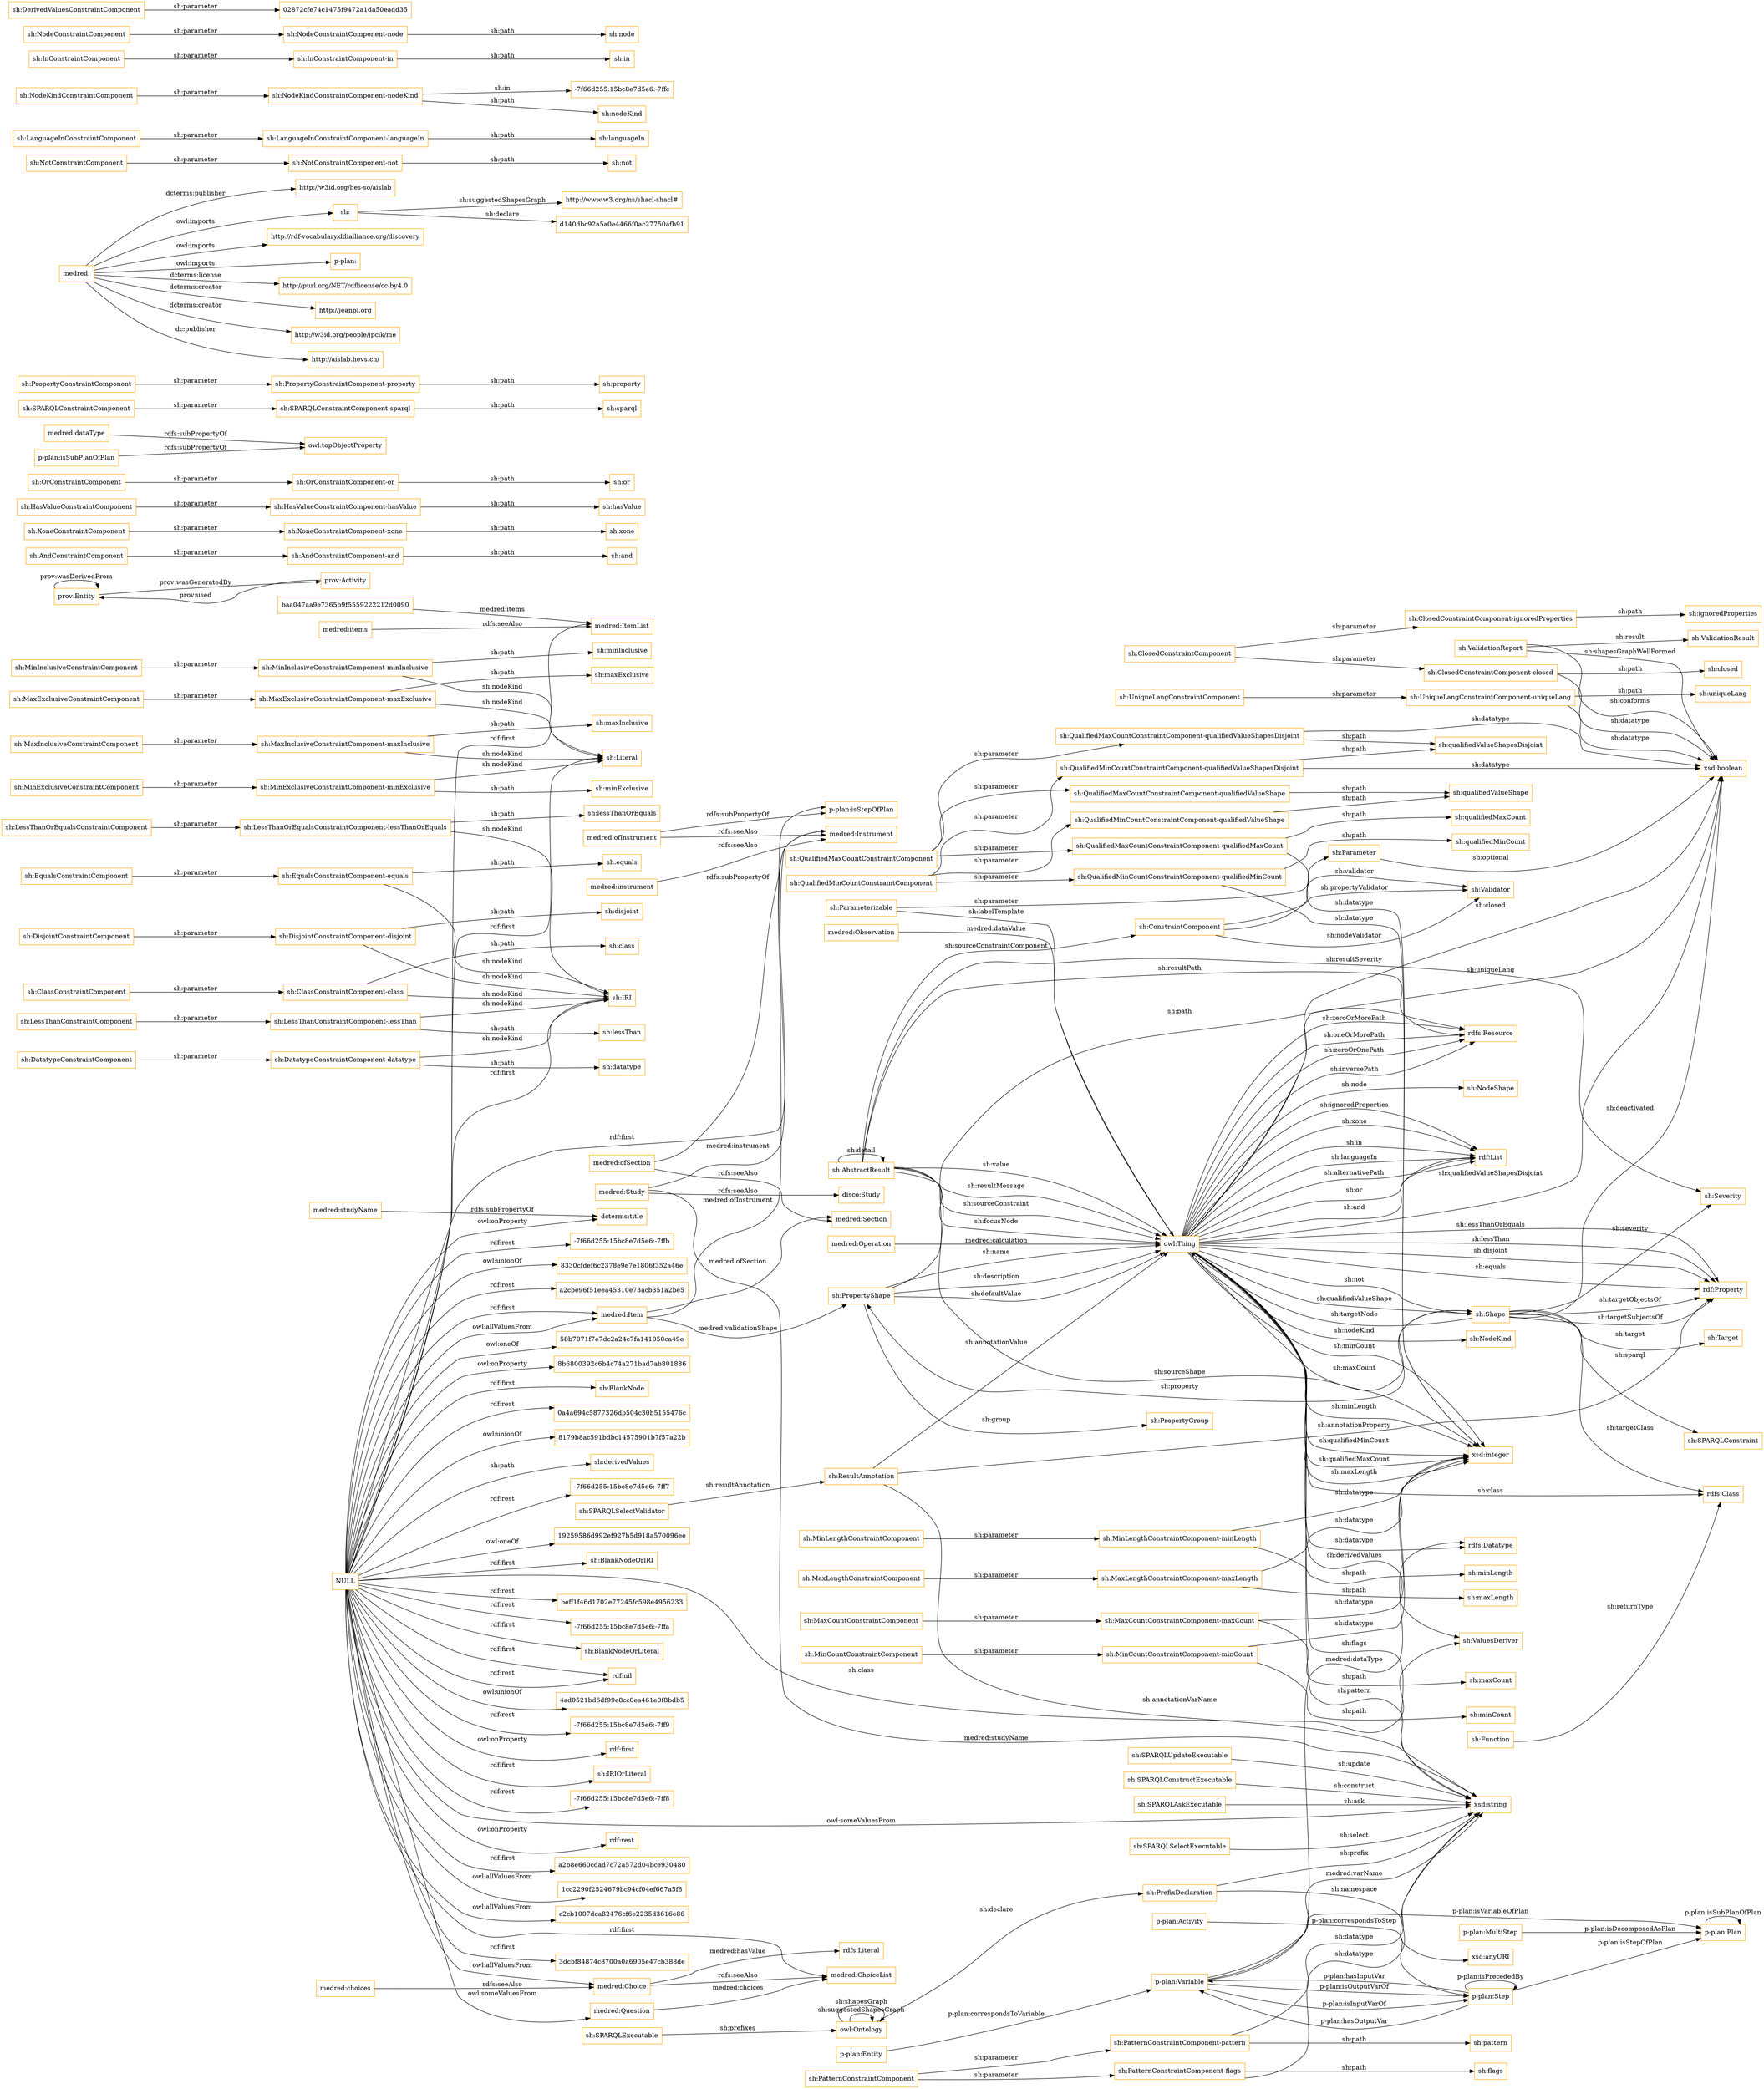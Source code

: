 digraph ar2dtool_diagram { 
rankdir=LR;
size="1501"
node [shape = rectangle, color="orange"]; "a2b8e660cdad7c72a572d04bce930480" "1cc2290f2524679bc94cf04ef667a5f8" "c2cb1007dca82476cf6e2235d3616e86" "medred:Question" "3dcbf84874c8700a0a6905e47cb388de" "medred:Instrument" "rdf:List" "medred:Item" "baa047aa9e7365b9f5559222212d0090" "rdfs:Datatype" "medred:Study" "medred:ItemList" "medred:Section" "medred:ChoiceList" "medred:Choice" "medred:Operation" "medred:Observation" "p-plan:MultiStep" "p-plan:Activity" "p-plan:Step" "p-plan:Entity" "prov:Entity" "p-plan:Plan" "prov:Activity" "p-plan:Variable" ; /*classes style*/
	"sh:AndConstraintComponent-and" -> "sh:and" [ label = "sh:path" ];
	"sh:QualifiedMaxCountConstraintComponent" -> "sh:QualifiedMaxCountConstraintComponent-qualifiedValueShapesDisjoint" [ label = "sh:parameter" ];
	"sh:QualifiedMaxCountConstraintComponent" -> "sh:QualifiedMaxCountConstraintComponent-qualifiedValueShape" [ label = "sh:parameter" ];
	"sh:QualifiedMaxCountConstraintComponent" -> "sh:QualifiedMaxCountConstraintComponent-qualifiedMaxCount" [ label = "sh:parameter" ];
	"sh:MinLengthConstraintComponent" -> "sh:MinLengthConstraintComponent-minLength" [ label = "sh:parameter" ];
	"sh:DisjointConstraintComponent" -> "sh:DisjointConstraintComponent-disjoint" [ label = "sh:parameter" ];
	"medred:ofSection" -> "medred:Section" [ label = "rdfs:seeAlso" ];
	"medred:ofSection" -> "p-plan:isStepOfPlan" [ label = "rdfs:subPropertyOf" ];
	"sh:XoneConstraintComponent-xone" -> "sh:xone" [ label = "sh:path" ];
	"sh:MinInclusiveConstraintComponent-minInclusive" -> "sh:Literal" [ label = "sh:nodeKind" ];
	"sh:MinInclusiveConstraintComponent-minInclusive" -> "sh:minInclusive" [ label = "sh:path" ];
	"medred:Study" -> "disco:Study" [ label = "rdfs:seeAlso" ];
	"sh:HasValueConstraintComponent-hasValue" -> "sh:hasValue" [ label = "sh:path" ];
	"sh:OrConstraintComponent" -> "sh:OrConstraintComponent-or" [ label = "sh:parameter" ];
	"sh:AndConstraintComponent" -> "sh:AndConstraintComponent-and" [ label = "sh:parameter" ];
	"sh:MinInclusiveConstraintComponent" -> "sh:MinInclusiveConstraintComponent-minInclusive" [ label = "sh:parameter" ];
	"medred:dataType" -> "owl:topObjectProperty" [ label = "rdfs:subPropertyOf" ];
	"sh:LessThanOrEqualsConstraintComponent-lessThanOrEquals" -> "sh:IRI" [ label = "sh:nodeKind" ];
	"sh:LessThanOrEqualsConstraintComponent-lessThanOrEquals" -> "sh:lessThanOrEquals" [ label = "sh:path" ];
	"sh:MinCountConstraintComponent" -> "sh:MinCountConstraintComponent-minCount" [ label = "sh:parameter" ];
	"sh:ClassConstraintComponent" -> "sh:ClassConstraintComponent-class" [ label = "sh:parameter" ];
	"medred:Choice" -> "medred:ChoiceList" [ label = "rdfs:seeAlso" ];
	"sh:SPARQLConstraintComponent-sparql" -> "sh:sparql" [ label = "sh:path" ];
	"sh:QualifiedMaxCountConstraintComponent-qualifiedValueShapesDisjoint" -> "xsd:boolean" [ label = "sh:datatype" ];
	"sh:QualifiedMaxCountConstraintComponent-qualifiedValueShapesDisjoint" -> "sh:qualifiedValueShapesDisjoint" [ label = "sh:path" ];
	"sh:PropertyConstraintComponent-property" -> "sh:property" [ label = "sh:path" ];
	"sh:DisjointConstraintComponent-disjoint" -> "sh:IRI" [ label = "sh:nodeKind" ];
	"sh:DisjointConstraintComponent-disjoint" -> "sh:disjoint" [ label = "sh:path" ];
	"medred:" -> "http://w3id.org/hes-so/aislab" [ label = "dcterms:publisher" ];
	"medred:" -> "sh:" [ label = "owl:imports" ];
	"medred:" -> "http://rdf-vocabulary.ddialliance.org/discovery" [ label = "owl:imports" ];
	"medred:" -> "p-plan:" [ label = "owl:imports" ];
	"medred:" -> "http://purl.org/NET/rdflicense/cc-by4.0" [ label = "dcterms:license" ];
	"medred:" -> "http://jeanpi.org" [ label = "dcterms:creator" ];
	"medred:" -> "http://w3id.org/people/jpcik/me" [ label = "dcterms:creator" ];
	"medred:" -> "http://aislab.hevs.ch/" [ label = "dc:publisher" ];
	"sh:NotConstraintComponent" -> "sh:NotConstraintComponent-not" [ label = "sh:parameter" ];
	"sh:QualifiedMinCountConstraintComponent-qualifiedValueShape" -> "sh:qualifiedValueShape" [ label = "sh:path" ];
	"sh:LanguageInConstraintComponent" -> "sh:LanguageInConstraintComponent-languageIn" [ label = "sh:parameter" ];
	"sh:QualifiedMaxCountConstraintComponent-qualifiedMaxCount" -> "xsd:integer" [ label = "sh:datatype" ];
	"sh:QualifiedMaxCountConstraintComponent-qualifiedMaxCount" -> "sh:qualifiedMaxCount" [ label = "sh:path" ];
	"sh:LessThanConstraintComponent-lessThan" -> "sh:IRI" [ label = "sh:nodeKind" ];
	"sh:LessThanConstraintComponent-lessThan" -> "sh:lessThan" [ label = "sh:path" ];
	"sh:ClassConstraintComponent-class" -> "sh:IRI" [ label = "sh:nodeKind" ];
	"sh:ClassConstraintComponent-class" -> "sh:class" [ label = "sh:path" ];
	"sh:SPARQLConstraintComponent" -> "sh:SPARQLConstraintComponent-sparql" [ label = "sh:parameter" ];
	"sh:UniqueLangConstraintComponent-uniqueLang" -> "xsd:boolean" [ label = "sh:datatype" ];
	"sh:UniqueLangConstraintComponent-uniqueLang" -> "sh:uniqueLang" [ label = "sh:path" ];
	"sh:MaxExclusiveConstraintComponent-maxExclusive" -> "sh:Literal" [ label = "sh:nodeKind" ];
	"sh:MaxExclusiveConstraintComponent-maxExclusive" -> "sh:maxExclusive" [ label = "sh:path" ];
	"sh:ClosedConstraintComponent-closed" -> "xsd:boolean" [ label = "sh:datatype" ];
	"sh:ClosedConstraintComponent-closed" -> "sh:closed" [ label = "sh:path" ];
	"sh:LanguageInConstraintComponent-languageIn" -> "sh:languageIn" [ label = "sh:path" ];
	"sh:DatatypeConstraintComponent-datatype" -> "sh:IRI" [ label = "sh:nodeKind" ];
	"sh:DatatypeConstraintComponent-datatype" -> "sh:datatype" [ label = "sh:path" ];
	"sh:NodeKindConstraintComponent" -> "sh:NodeKindConstraintComponent-nodeKind" [ label = "sh:parameter" ];
	"sh:NotConstraintComponent-not" -> "sh:not" [ label = "sh:path" ];
	"sh:InConstraintComponent-in" -> "sh:in" [ label = "sh:path" ];
	"sh:MinCountConstraintComponent-minCount" -> "xsd:integer" [ label = "sh:datatype" ];
	"sh:MinCountConstraintComponent-minCount" -> "sh:minCount" [ label = "sh:path" ];
	"sh:MaxLengthConstraintComponent" -> "sh:MaxLengthConstraintComponent-maxLength" [ label = "sh:parameter" ];
	"sh:MaxExclusiveConstraintComponent" -> "sh:MaxExclusiveConstraintComponent-maxExclusive" [ label = "sh:parameter" ];
	"medred:instrument" -> "medred:Instrument" [ label = "rdfs:seeAlso" ];
	"sh:HasValueConstraintComponent" -> "sh:HasValueConstraintComponent-hasValue" [ label = "sh:parameter" ];
	"medred:ofInstrument" -> "medred:Instrument" [ label = "rdfs:seeAlso" ];
	"medred:ofInstrument" -> "p-plan:isStepOfPlan" [ label = "rdfs:subPropertyOf" ];
	"sh:EqualsConstraintComponent-equals" -> "sh:IRI" [ label = "sh:nodeKind" ];
	"sh:EqualsConstraintComponent-equals" -> "sh:equals" [ label = "sh:path" ];
	"sh:LessThanConstraintComponent" -> "sh:LessThanConstraintComponent-lessThan" [ label = "sh:parameter" ];
	"sh:LessThanOrEqualsConstraintComponent" -> "sh:LessThanOrEqualsConstraintComponent-lessThanOrEquals" [ label = "sh:parameter" ];
	"sh:MaxCountConstraintComponent" -> "sh:MaxCountConstraintComponent-maxCount" [ label = "sh:parameter" ];
	"sh:MaxInclusiveConstraintComponent-maxInclusive" -> "sh:Literal" [ label = "sh:nodeKind" ];
	"sh:MaxInclusiveConstraintComponent-maxInclusive" -> "sh:maxInclusive" [ label = "sh:path" ];
	"sh:InConstraintComponent" -> "sh:InConstraintComponent-in" [ label = "sh:parameter" ];
	"medred:studyName" -> "dcterms:title" [ label = "rdfs:subPropertyOf" ];
	"sh:QualifiedMinCountConstraintComponent-qualifiedValueShapesDisjoint" -> "xsd:boolean" [ label = "sh:datatype" ];
	"sh:QualifiedMinCountConstraintComponent-qualifiedValueShapesDisjoint" -> "sh:qualifiedValueShapesDisjoint" [ label = "sh:path" ];
	"sh:EqualsConstraintComponent" -> "sh:EqualsConstraintComponent-equals" [ label = "sh:parameter" ];
	"sh:PropertyConstraintComponent" -> "sh:PropertyConstraintComponent-property" [ label = "sh:parameter" ];
	"sh:NodeKindConstraintComponent-nodeKind" -> "-7f66d255:15bc8e7d5e6:-7ffc" [ label = "sh:in" ];
	"sh:NodeKindConstraintComponent-nodeKind" -> "sh:nodeKind" [ label = "sh:path" ];
	"sh:MinLengthConstraintComponent-minLength" -> "xsd:integer" [ label = "sh:datatype" ];
	"sh:MinLengthConstraintComponent-minLength" -> "sh:minLength" [ label = "sh:path" ];
	"sh:PatternConstraintComponent-flags" -> "xsd:string" [ label = "sh:datatype" ];
	"sh:PatternConstraintComponent-flags" -> "sh:flags" [ label = "sh:path" ];
	"sh:OrConstraintComponent-or" -> "sh:or" [ label = "sh:path" ];
	"sh:QualifiedMinCountConstraintComponent-qualifiedMinCount" -> "xsd:integer" [ label = "sh:datatype" ];
	"sh:QualifiedMinCountConstraintComponent-qualifiedMinCount" -> "sh:qualifiedMinCount" [ label = "sh:path" ];
	"sh:NodeConstraintComponent-node" -> "sh:node" [ label = "sh:path" ];
	"sh:DatatypeConstraintComponent" -> "sh:DatatypeConstraintComponent-datatype" [ label = "sh:parameter" ];
	"sh:DerivedValuesConstraintComponent" -> "02872cfe74c1475f9472a1da50eadd35" [ label = "sh:parameter" ];
	"sh:MaxLengthConstraintComponent-maxLength" -> "xsd:integer" [ label = "sh:datatype" ];
	"sh:MaxLengthConstraintComponent-maxLength" -> "sh:maxLength" [ label = "sh:path" ];
	"sh:MaxInclusiveConstraintComponent" -> "sh:MaxInclusiveConstraintComponent-maxInclusive" [ label = "sh:parameter" ];
	"sh:QualifiedMinCountConstraintComponent" -> "sh:QualifiedMinCountConstraintComponent-qualifiedValueShapesDisjoint" [ label = "sh:parameter" ];
	"sh:QualifiedMinCountConstraintComponent" -> "sh:QualifiedMinCountConstraintComponent-qualifiedValueShape" [ label = "sh:parameter" ];
	"sh:QualifiedMinCountConstraintComponent" -> "sh:QualifiedMinCountConstraintComponent-qualifiedMinCount" [ label = "sh:parameter" ];
	"sh:" -> "http://www.w3.org/ns/shacl-shacl#" [ label = "sh:suggestedShapesGraph" ];
	"sh:" -> "d140dbc92a5a0e4466f0ac27750afb91" [ label = "sh:declare" ];
	"sh:ClosedConstraintComponent" -> "sh:ClosedConstraintComponent-ignoredProperties" [ label = "sh:parameter" ];
	"sh:ClosedConstraintComponent" -> "sh:ClosedConstraintComponent-closed" [ label = "sh:parameter" ];
	"sh:XoneConstraintComponent" -> "sh:XoneConstraintComponent-xone" [ label = "sh:parameter" ];
	"NULL" -> "sh:Literal" [ label = "rdf:first" ];
	"NULL" -> "-7f66d255:15bc8e7d5e6:-7ffb" [ label = "rdf:rest" ];
	"NULL" -> "8330cfdef6c2378e9e7e1806f352a46e" [ label = "owl:unionOf" ];
	"NULL" -> "1cc2290f2524679bc94cf04ef667a5f8" [ label = "owl:allValuesFrom" ];
	"NULL" -> "xsd:string" [ label = "owl:someValuesFrom" ];
	"NULL" -> "a2cbe96f51eea45310e73acb351a2be5" [ label = "rdf:rest" ];
	"NULL" -> "58b7071f7e7dc2a24c7fa141050ca49e" [ label = "owl:oneOf" ];
	"NULL" -> "8b6800392c6b4c74a271bad7ab801886" [ label = "owl:onProperty" ];
	"NULL" -> "sh:BlankNode" [ label = "rdf:first" ];
	"NULL" -> "medred:ChoiceList" [ label = "rdf:first" ];
	"NULL" -> "3dcbf84874c8700a0a6905e47cb388de" [ label = "rdf:first" ];
	"NULL" -> "c2cb1007dca82476cf6e2235d3616e86" [ label = "owl:allValuesFrom" ];
	"NULL" -> "dcterms:title" [ label = "owl:onProperty" ];
	"NULL" -> "0a4a694c5877326db504c30b5155476c" [ label = "rdf:rest" ];
	"NULL" -> "8179b8ac591bdbc14575901b7f57a22b" [ label = "owl:unionOf" ];
	"NULL" -> "sh:derivedValues" [ label = "sh:path" ];
	"NULL" -> "-7f66d255:15bc8e7d5e6:-7ff7" [ label = "rdf:rest" ];
	"NULL" -> "19259586d992ef927b5d918a570096ee" [ label = "owl:oneOf" ];
	"NULL" -> "sh:BlankNodeOrIRI" [ label = "rdf:first" ];
	"NULL" -> "medred:ItemList" [ label = "rdf:first" ];
	"NULL" -> "beff1f46d1702e77245fc598e4956233" [ label = "rdf:rest" ];
	"NULL" -> "-7f66d255:15bc8e7d5e6:-7ffa" [ label = "rdf:rest" ];
	"NULL" -> "medred:Question" [ label = "owl:someValuesFrom" ];
	"NULL" -> "sh:IRI" [ label = "rdf:first" ];
	"NULL" -> "sh:BlankNodeOrLiteral" [ label = "rdf:first" ];
	"NULL" -> "medred:Item" [ label = "owl:allValuesFrom" ];
	"NULL" -> "sh:ValuesDeriver" [ label = "sh:class" ];
	"NULL" -> "rdf:nil" [ label = "rdf:first" ];
	"NULL" -> "rdf:nil" [ label = "rdf:rest" ];
	"NULL" -> "medred:Item" [ label = "rdf:first" ];
	"NULL" -> "4ad0521bd6df99e8cc0ea461e0f8bdb5" [ label = "owl:unionOf" ];
	"NULL" -> "-7f66d255:15bc8e7d5e6:-7ff9" [ label = "rdf:rest" ];
	"NULL" -> "medred:Choice" [ label = "owl:allValuesFrom" ];
	"NULL" -> "a2b8e660cdad7c72a572d04bce930480" [ label = "rdf:first" ];
	"NULL" -> "rdf:first" [ label = "owl:onProperty" ];
	"NULL" -> "sh:IRIOrLiteral" [ label = "rdf:first" ];
	"NULL" -> "-7f66d255:15bc8e7d5e6:-7ff8" [ label = "rdf:rest" ];
	"NULL" -> "rdf:rest" [ label = "owl:onProperty" ];
	"NULL" -> "medred:Instrument" [ label = "rdf:first" ];
	"sh:NodeConstraintComponent" -> "sh:NodeConstraintComponent-node" [ label = "sh:parameter" ];
	"medred:items" -> "medred:ItemList" [ label = "rdfs:seeAlso" ];
	"sh:MaxCountConstraintComponent-maxCount" -> "xsd:integer" [ label = "sh:datatype" ];
	"sh:MaxCountConstraintComponent-maxCount" -> "sh:maxCount" [ label = "sh:path" ];
	"sh:MinExclusiveConstraintComponent" -> "sh:MinExclusiveConstraintComponent-minExclusive" [ label = "sh:parameter" ];
	"sh:ClosedConstraintComponent-ignoredProperties" -> "sh:ignoredProperties" [ label = "sh:path" ];
	"sh:PatternConstraintComponent-pattern" -> "xsd:string" [ label = "sh:datatype" ];
	"sh:PatternConstraintComponent-pattern" -> "sh:pattern" [ label = "sh:path" ];
	"medred:choices" -> "medred:Choice" [ label = "rdfs:seeAlso" ];
	"p-plan:isSubPlanOfPlan" -> "owl:topObjectProperty" [ label = "rdfs:subPropertyOf" ];
	"sh:PatternConstraintComponent" -> "sh:PatternConstraintComponent-flags" [ label = "sh:parameter" ];
	"sh:PatternConstraintComponent" -> "sh:PatternConstraintComponent-pattern" [ label = "sh:parameter" ];
	"sh:MinExclusiveConstraintComponent-minExclusive" -> "sh:Literal" [ label = "sh:nodeKind" ];
	"sh:MinExclusiveConstraintComponent-minExclusive" -> "sh:minExclusive" [ label = "sh:path" ];
	"sh:UniqueLangConstraintComponent" -> "sh:UniqueLangConstraintComponent-uniqueLang" [ label = "sh:parameter" ];
	"sh:QualifiedMaxCountConstraintComponent-qualifiedValueShape" -> "sh:qualifiedValueShape" [ label = "sh:path" ];
	"sh:ValidationReport" -> "xsd:boolean" [ label = "sh:conforms" ];
	"prov:Entity" -> "prov:Activity" [ label = "prov:wasGeneratedBy" ];
	"owl:Thing" -> "rdfs:Resource" [ label = "sh:zeroOrOnePath" ];
	"sh:SPARQLSelectExecutable" -> "xsd:string" [ label = "sh:select" ];
	"sh:PrefixDeclaration" -> "xsd:string" [ label = "sh:prefix" ];
	"p-plan:Step" -> "p-plan:Variable" [ label = "p-plan:hasOutputVar" ];
	"sh:AbstractResult" -> "sh:ConstraintComponent" [ label = "sh:sourceConstraintComponent" ];
	"owl:Thing" -> "rdf:List" [ label = "sh:xone" ];
	"prov:Activity" -> "prov:Entity" [ label = "prov:used" ];
	"owl:Thing" -> "rdf:List" [ label = "sh:in" ];
	"p-plan:Variable" -> "p-plan:Step" [ label = "p-plan:isInputVarOf" ];
	"p-plan:Variable" -> "p-plan:Step" [ label = "p-plan:isOutputVarOf" ];
	"medred:Operation" -> "owl:Thing" [ label = "medred:calculation" ];
	"owl:Thing" -> "rdfs:Resource" [ label = "sh:inversePath" ];
	"sh:SPARQLAskExecutable" -> "xsd:string" [ label = "sh:ask" ];
	"sh:Parameterizable" -> "sh:Parameter" [ label = "sh:parameter" ];
	"owl:Thing" -> "sh:NodeShape" [ label = "sh:node" ];
	"p-plan:Variable" -> "p-plan:Plan" [ label = "p-plan:isVariableOfPlan" ];
	"sh:SPARQLExecutable" -> "owl:Ontology" [ label = "sh:prefixes" ];
	"sh:Shape" -> "sh:Severity" [ label = "sh:severity" ];
	"owl:Thing" -> "rdfs:Class" [ label = "sh:class" ];
	"sh:PropertyShape" -> "owl:Thing" [ label = "sh:name" ];
	"owl:Thing" -> "rdf:Property" [ label = "sh:lessThanOrEquals" ];
	"owl:Thing" -> "rdfs:Resource" [ label = "sh:zeroOrMorePath" ];
	"medred:Study" -> "medred:Instrument" [ label = "medred:instrument" ];
	"owl:Thing" -> "sh:Shape" [ label = "sh:not" ];
	"sh:PropertyShape" -> "rdfs:Resource" [ label = "sh:path" ];
	"owl:Thing" -> "rdf:List" [ label = "sh:languageIn" ];
	"owl:Thing" -> "rdf:Property" [ label = "sh:lessThan" ];
	"sh:AbstractResult" -> "rdfs:Resource" [ label = "sh:resultPath" ];
	"owl:Thing" -> "xsd:integer" [ label = "sh:qualifiedMinCount" ];
	"sh:Shape" -> "xsd:boolean" [ label = "sh:deactivated" ];
	"medred:Choice" -> "rdfs:Literal" [ label = "medred:hasValue" ];
	"sh:ConstraintComponent" -> "sh:Validator" [ label = "sh:validator" ];
	"owl:Ontology" -> "owl:Ontology" [ label = "sh:suggestedShapesGraph" ];
	"owl:Thing" -> "rdf:List" [ label = "sh:alternativePath" ];
	"sh:SPARQLUpdateExecutable" -> "xsd:string" [ label = "sh:update" ];
	"owl:Thing" -> "xsd:integer" [ label = "sh:qualifiedMaxCount" ];
	"owl:Thing" -> "sh:NodeKind" [ label = "sh:nodeKind" ];
	"medred:Study" -> "xsd:string" [ label = "medred:studyName" ];
	"sh:Shape" -> "rdf:Property" [ label = "sh:targetObjectsOf" ];
	"owl:Thing" -> "xsd:boolean" [ label = "sh:closed" ];
	"p-plan:Variable" -> "xsd:string" [ label = "medred:varName" ];
	"owl:Thing" -> "rdf:List" [ label = "sh:or" ];
	"sh:PrefixDeclaration" -> "xsd:anyURI" [ label = "sh:namespace" ];
	"owl:Thing" -> "sh:ValuesDeriver" [ label = "sh:derivedValues" ];
	"sh:PropertyShape" -> "owl:Thing" [ label = "sh:description" ];
	"owl:Thing" -> "rdf:List" [ label = "sh:and" ];
	"owl:Thing" -> "rdfs:Resource" [ label = "sh:oneOrMorePath" ];
	"baa047aa9e7365b9f5559222212d0090" -> "medred:ItemList" [ label = "medred:items" ];
	"owl:Thing" -> "xsd:string" [ label = "sh:flags" ];
	"owl:Thing" -> "rdf:List" [ label = "sh:ignoredProperties" ];
	"sh:PropertyShape" -> "sh:PropertyGroup" [ label = "sh:group" ];
	"sh:AbstractResult" -> "sh:Severity" [ label = "sh:resultSeverity" ];
	"sh:ResultAnnotation" -> "xsd:string" [ label = "sh:annotationVarName" ];
	"sh:PropertyShape" -> "owl:Thing" [ label = "sh:defaultValue" ];
	"sh:SPARQLSelectValidator" -> "sh:ResultAnnotation" [ label = "sh:resultAnnotation" ];
	"sh:ValidationReport" -> "xsd:boolean" [ label = "sh:shapesGraphWellFormed" ];
	"sh:Shape" -> "rdf:Property" [ label = "sh:targetSubjectsOf" ];
	"owl:Thing" -> "xsd:boolean" [ label = "sh:uniqueLang" ];
	"owl:Thing" -> "rdf:Property" [ label = "sh:disjoint" ];
	"sh:AbstractResult" -> "owl:Thing" [ label = "sh:value" ];
	"sh:Shape" -> "owl:Thing" [ label = "sh:targetNode" ];
	"owl:Thing" -> "xsd:integer" [ label = "sh:maxLength" ];
	"sh:AbstractResult" -> "owl:Thing" [ label = "sh:resultMessage" ];
	"prov:Entity" -> "prov:Entity" [ label = "prov:wasDerivedFrom" ];
	"p-plan:Step" -> "p-plan:Variable" [ label = "p-plan:hasInputVar" ];
	"sh:Shape" -> "rdfs:Class" [ label = "sh:targetClass" ];
	"sh:Parameter" -> "xsd:boolean" [ label = "sh:optional" ];
	"owl:Thing" -> "xsd:integer" [ label = "sh:minCount" ];
	"medred:Item" -> "medred:Instrument" [ label = "medred:ofInstrument" ];
	"owl:Thing" -> "xsd:string" [ label = "sh:pattern" ];
	"medred:Item" -> "medred:Section" [ label = "medred:ofSection" ];
	"owl:Thing" -> "sh:Shape" [ label = "sh:qualifiedValueShape" ];
	"p-plan:Plan" -> "p-plan:Plan" [ label = "p-plan:isSubPlanOfPlan" ];
	"owl:Thing" -> "rdf:Property" [ label = "sh:equals" ];
	"sh:AbstractResult" -> "sh:AbstractResult" [ label = "sh:detail" ];
	"p-plan:Step" -> "p-plan:Step" [ label = "p-plan:isPrecededBy" ];
	"sh:Parameterizable" -> "owl:Thing" [ label = "sh:labelTemplate" ];
	"owl:Thing" -> "rdfs:Datatype" [ label = "sh:datatype" ];
	"sh:ResultAnnotation" -> "rdf:Property" [ label = "sh:annotationProperty" ];
	"sh:AbstractResult" -> "sh:Shape" [ label = "sh:sourceShape" ];
	"owl:Ontology" -> "sh:PrefixDeclaration" [ label = "sh:declare" ];
	"sh:ResultAnnotation" -> "owl:Thing" [ label = "sh:annotationValue" ];
	"sh:SPARQLConstructExecutable" -> "xsd:string" [ label = "sh:construct" ];
	"p-plan:Step" -> "p-plan:Plan" [ label = "p-plan:isStepOfPlan" ];
	"owl:Thing" -> "xsd:integer" [ label = "sh:maxCount" ];
	"sh:ConstraintComponent" -> "sh:Validator" [ label = "sh:propertyValidator" ];
	"sh:AbstractResult" -> "owl:Thing" [ label = "sh:sourceConstraint" ];
	"p-plan:MultiStep" -> "p-plan:Plan" [ label = "p-plan:isDecomposedAsPlan" ];
	"medred:Question" -> "medred:ChoiceList" [ label = "medred:choices" ];
	"owl:Thing" -> "xsd:integer" [ label = "sh:minLength" ];
	"sh:Function" -> "rdfs:Class" [ label = "sh:returnType" ];
	"sh:ConstraintComponent" -> "sh:Validator" [ label = "sh:nodeValidator" ];
	"sh:AbstractResult" -> "owl:Thing" [ label = "sh:focusNode" ];
	"owl:Thing" -> "xsd:boolean" [ label = "sh:qualifiedValueShapesDisjoint" ];
	"sh:Shape" -> "sh:SPARQLConstraint" [ label = "sh:sparql" ];
	"sh:Shape" -> "sh:Target" [ label = "sh:target" ];
	"p-plan:Variable" -> "rdfs:Datatype" [ label = "medred:dataType" ];
	"medred:Observation" -> "owl:Thing" [ label = "medred:dataValue" ];
	"p-plan:Activity" -> "p-plan:Step" [ label = "p-plan:correspondsToStep" ];
	"p-plan:Entity" -> "p-plan:Variable" [ label = "p-plan:correspondsToVariable" ];
	"owl:Ontology" -> "owl:Ontology" [ label = "sh:shapesGraph" ];
	"sh:Shape" -> "sh:PropertyShape" [ label = "sh:property" ];
	"medred:Item" -> "sh:PropertyShape" [ label = "medred:validationShape" ];
	"sh:ValidationReport" -> "sh:ValidationResult" [ label = "sh:result" ];

}
